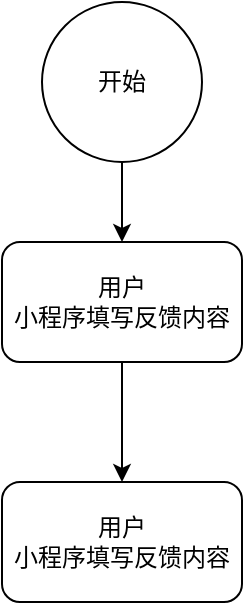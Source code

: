 <mxfile version="20.0.1" type="github"><diagram id="XA61wwXE8HyT7bfH3xi0" name="Page-1"><mxGraphModel dx="677" dy="378" grid="1" gridSize="10" guides="1" tooltips="1" connect="1" arrows="1" fold="1" page="1" pageScale="1" pageWidth="827" pageHeight="1169" math="0" shadow="0"><root><mxCell id="0"/><mxCell id="1" parent="0"/><mxCell id="XT0DEGv0vH4UOSwnSG5--3" style="edgeStyle=orthogonalEdgeStyle;rounded=0;orthogonalLoop=1;jettySize=auto;html=1;exitX=0.5;exitY=1;exitDx=0;exitDy=0;entryX=0.5;entryY=0;entryDx=0;entryDy=0;" edge="1" parent="1" source="XT0DEGv0vH4UOSwnSG5--1" target="XT0DEGv0vH4UOSwnSG5--2"><mxGeometry relative="1" as="geometry"/></mxCell><mxCell id="XT0DEGv0vH4UOSwnSG5--1" value="开始" style="ellipse;whiteSpace=wrap;html=1;aspect=fixed;" vertex="1" parent="1"><mxGeometry x="120" y="120" width="80" height="80" as="geometry"/></mxCell><mxCell id="XT0DEGv0vH4UOSwnSG5--5" style="edgeStyle=orthogonalEdgeStyle;rounded=0;orthogonalLoop=1;jettySize=auto;html=1;exitX=0.5;exitY=1;exitDx=0;exitDy=0;entryX=0.5;entryY=0;entryDx=0;entryDy=0;" edge="1" parent="1" source="XT0DEGv0vH4UOSwnSG5--2" target="XT0DEGv0vH4UOSwnSG5--4"><mxGeometry relative="1" as="geometry"/></mxCell><mxCell id="XT0DEGv0vH4UOSwnSG5--2" value="用户&lt;br&gt;小程序填写反馈内容" style="rounded=1;whiteSpace=wrap;html=1;" vertex="1" parent="1"><mxGeometry x="100" y="240" width="120" height="60" as="geometry"/></mxCell><mxCell id="XT0DEGv0vH4UOSwnSG5--4" value="用户&lt;br&gt;小程序填写反馈内容" style="rounded=1;whiteSpace=wrap;html=1;" vertex="1" parent="1"><mxGeometry x="100" y="360" width="120" height="60" as="geometry"/></mxCell></root></mxGraphModel></diagram></mxfile>
